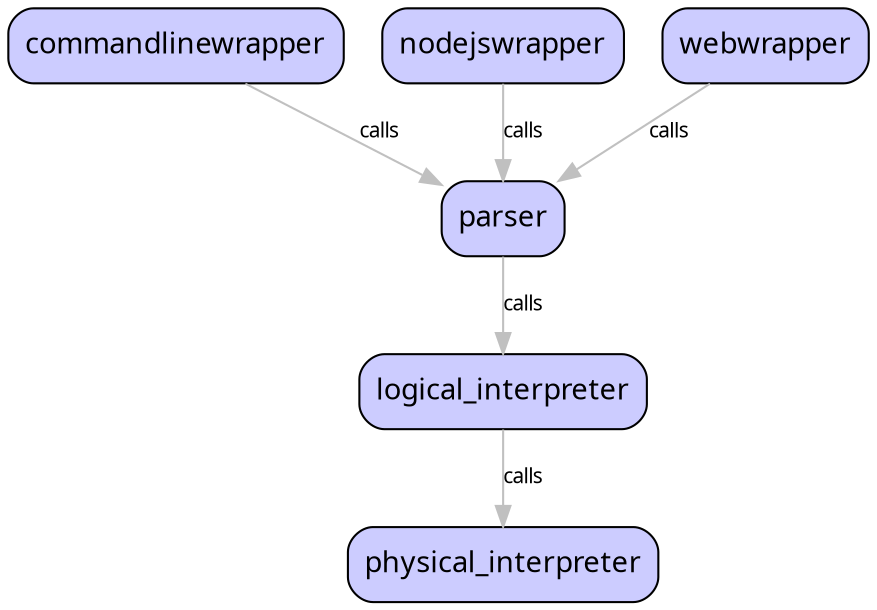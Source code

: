 digraph G{
        node[shape=box style="rounded,filled" fontname=Sans fillcolor="#ccccff"]  //i'm terrible partial to to perrywinkle blue ;)
        //compound=true
        //rankdir=LR
        //outputMode=nodesfirst
        
    commandlinewrapper -> parser [label="calls",color=gray, fontname=Sans fontsize="10"]
      
    nodejswrapper -> parser [label="calls",color=gray, fontname=Sans fontsize="10"]
      
    webwrapper -> parser [label="calls",color=gray, fontname=Sans fontsize="10"]
      
    parser -> logical_interpreter [label="calls",color=gray, fontname=Sans fontsize="10"]
      
    logical_interpreter -> physical_interpreter [label="calls",color=gray, fontname=Sans fontsize="10"]
      
}
